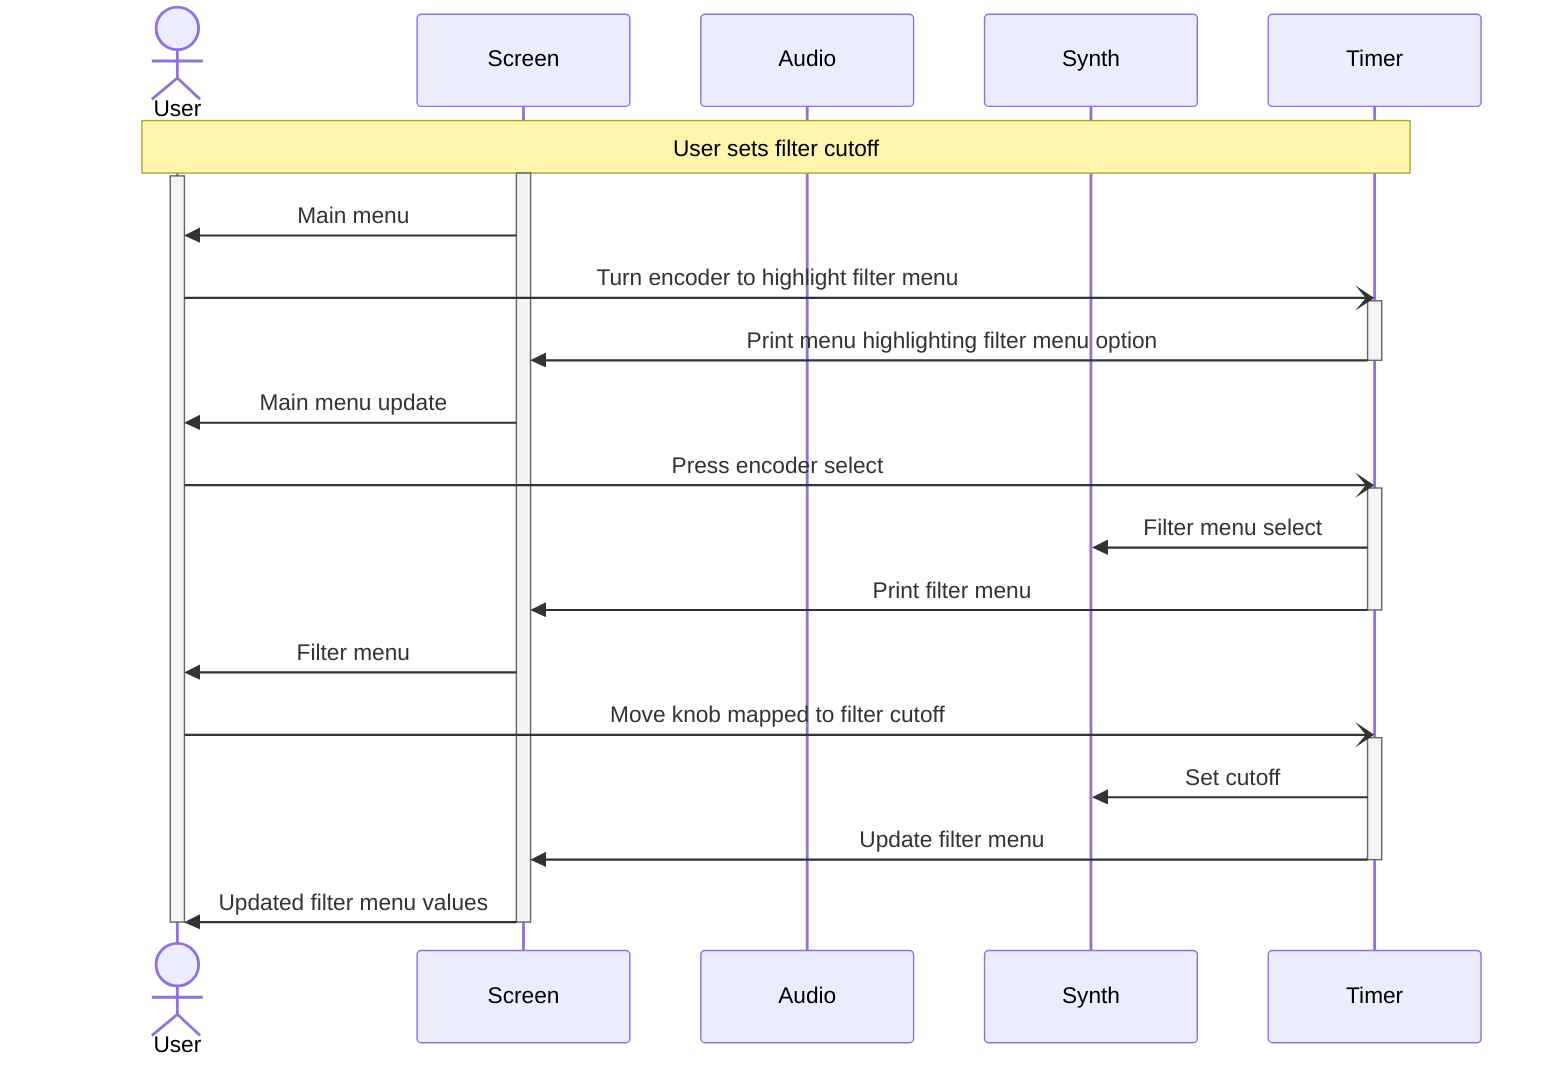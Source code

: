 sequenceDiagram
    actor User
    participant Screen
    participant Audio
    participant Synth
    participant Timer

    Note over User, Timer: User sets filter cutoff
    activate Screen
    activate User
    Screen ->> User: Main menu
    User -) Timer: Turn encoder to highlight filter menu
    activate Timer
    Timer ->> Screen: Print menu highlighting filter menu option
    deactivate Timer
    Screen ->> User: Main menu update
    User -) Timer: Press encoder select
    activate Timer
    Timer ->> Synth: Filter menu select
    Timer ->> Screen: Print filter menu
    deactivate Timer
    Screen ->> User: Filter menu
    User -) Timer: Move knob mapped to filter cutoff
    activate Timer
    Timer ->> Synth: Set cutoff
    Timer ->> Screen: Update filter menu
    deactivate Timer
    Screen ->> User: Updated filter menu values

    deactivate User
    deactivate Screen